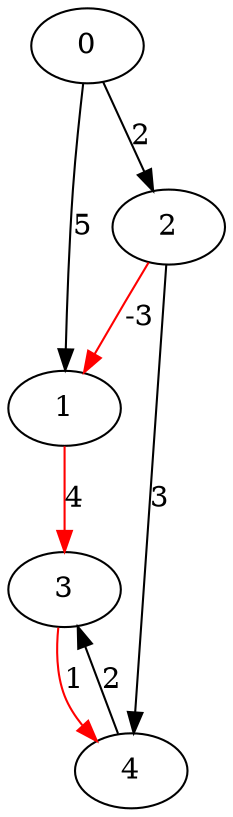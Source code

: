 digraph G {
0 -> 1 [label="5"];
0 -> 2 [label="2"];
1 -> 3 [label="4", color=red];
2 -> 1 [label="-3", color=red];
2 -> 4 [label="3"];
3 -> 4 [label="1", color=red];
4 -> 3 [label="2"];
}
